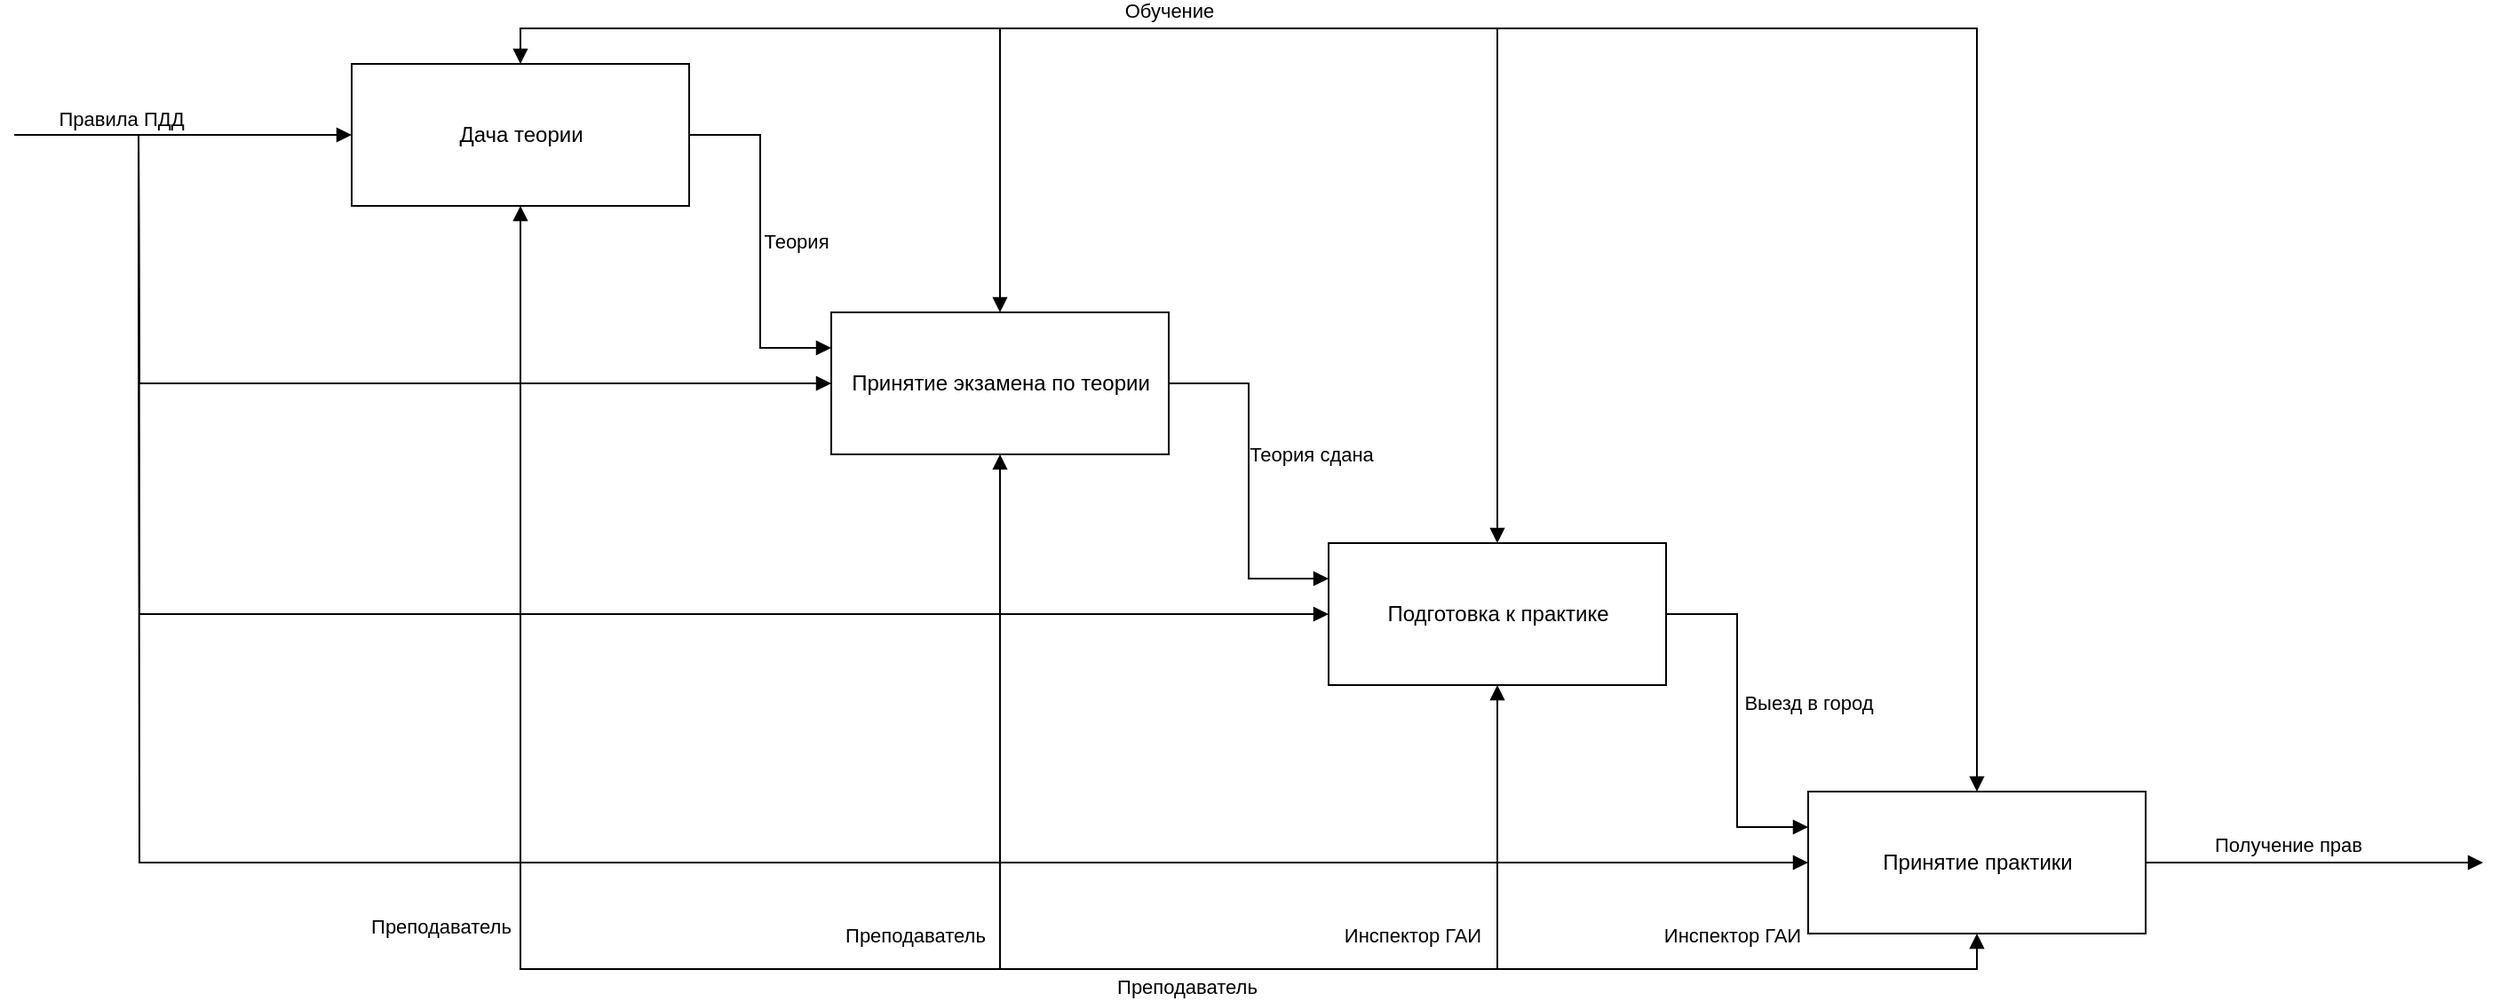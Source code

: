 <mxfile version="20.5.3" type="device"><diagram id="4-vYXm7lN5wewXKUIZjb" name="Страница 1"><mxGraphModel dx="1504" dy="378" grid="1" gridSize="10" guides="1" tooltips="1" connect="1" arrows="1" fold="1" page="1" pageScale="1" pageWidth="827" pageHeight="1169" math="0" shadow="0"><root><mxCell id="0"/><mxCell id="1" parent="0"/><mxCell id="oaXhuNx8Ytf3IVq7eA1u-3" style="edgeStyle=orthogonalEdgeStyle;rounded=0;orthogonalLoop=1;jettySize=auto;html=1;exitX=0;exitY=0.5;exitDx=0;exitDy=0;endArrow=none;endFill=0;startArrow=block;startFill=1;" parent="1" source="oaXhuNx8Ytf3IVq7eA1u-1" edge="1"><mxGeometry relative="1" as="geometry"><mxPoint x="-70" y="240" as="targetPoint"/></mxGeometry></mxCell><mxCell id="oaXhuNx8Ytf3IVq7eA1u-8" value="Правила ПДД" style="edgeLabel;html=1;align=center;verticalAlign=middle;resizable=0;points=[];" parent="oaXhuNx8Ytf3IVq7eA1u-3" vertex="1" connectable="0"><mxGeometry x="0.232" y="-3" relative="1" as="geometry"><mxPoint x="-13" y="-7" as="offset"/></mxGeometry></mxCell><mxCell id="oaXhuNx8Ytf3IVq7eA1u-10" style="edgeStyle=orthogonalEdgeStyle;rounded=0;orthogonalLoop=1;jettySize=auto;html=1;exitX=0.5;exitY=0;exitDx=0;exitDy=0;startArrow=block;startFill=1;endArrow=block;endFill=1;entryX=0.5;entryY=0;entryDx=0;entryDy=0;" parent="1" source="oaXhuNx8Ytf3IVq7eA1u-1" target="oaXhuNx8Ytf3IVq7eA1u-6" edge="1"><mxGeometry relative="1" as="geometry"><mxPoint x="1117" y="160" as="targetPoint"/></mxGeometry></mxCell><mxCell id="oaXhuNx8Ytf3IVq7eA1u-11" value="Обучение" style="edgeLabel;html=1;align=center;verticalAlign=middle;resizable=0;points=[];" parent="oaXhuNx8Ytf3IVq7eA1u-10" vertex="1" connectable="0"><mxGeometry x="-0.402" y="3" relative="1" as="geometry"><mxPoint x="5" y="-7" as="offset"/></mxGeometry></mxCell><mxCell id="oaXhuNx8Ytf3IVq7eA1u-24" style="edgeStyle=orthogonalEdgeStyle;rounded=0;orthogonalLoop=1;jettySize=auto;html=1;exitX=1;exitY=0.5;exitDx=0;exitDy=0;entryX=0;entryY=0.25;entryDx=0;entryDy=0;startArrow=none;startFill=0;endArrow=block;endFill=1;" parent="1" source="oaXhuNx8Ytf3IVq7eA1u-1" target="oaXhuNx8Ytf3IVq7eA1u-4" edge="1"><mxGeometry relative="1" as="geometry"/></mxCell><mxCell id="RH-XVd-XVVp1uxE-oXv3-3" value="Теория" style="edgeLabel;html=1;align=center;verticalAlign=middle;resizable=0;points=[];" parent="oaXhuNx8Ytf3IVq7eA1u-24" vertex="1" connectable="0"><mxGeometry x="-0.1" y="-1" relative="1" as="geometry"><mxPoint x="21" y="10" as="offset"/></mxGeometry></mxCell><mxCell id="oaXhuNx8Ytf3IVq7eA1u-1" value="Дача теории" style="html=1;" parent="1" vertex="1"><mxGeometry x="120" y="200" width="190" height="80" as="geometry"/></mxCell><mxCell id="oaXhuNx8Ytf3IVq7eA1u-15" style="edgeStyle=orthogonalEdgeStyle;rounded=0;orthogonalLoop=1;jettySize=auto;html=1;exitX=0.5;exitY=0;exitDx=0;exitDy=0;startArrow=block;startFill=1;endArrow=none;endFill=0;" parent="1" source="oaXhuNx8Ytf3IVq7eA1u-4" edge="1"><mxGeometry relative="1" as="geometry"><mxPoint x="485" y="180" as="targetPoint"/></mxGeometry></mxCell><mxCell id="oaXhuNx8Ytf3IVq7eA1u-21" style="edgeStyle=orthogonalEdgeStyle;rounded=0;orthogonalLoop=1;jettySize=auto;html=1;exitX=0.5;exitY=1;exitDx=0;exitDy=0;startArrow=block;startFill=1;endArrow=none;endFill=0;" parent="1" source="oaXhuNx8Ytf3IVq7eA1u-4" edge="1"><mxGeometry relative="1" as="geometry"><mxPoint x="485" y="710" as="targetPoint"/></mxGeometry></mxCell><mxCell id="oaXhuNx8Ytf3IVq7eA1u-23" style="edgeStyle=orthogonalEdgeStyle;rounded=0;orthogonalLoop=1;jettySize=auto;html=1;exitX=0;exitY=0.5;exitDx=0;exitDy=0;startArrow=block;startFill=1;endArrow=none;endFill=0;" parent="1" source="oaXhuNx8Ytf3IVq7eA1u-4" edge="1"><mxGeometry relative="1" as="geometry"><mxPoint y="240" as="targetPoint"/></mxGeometry></mxCell><mxCell id="oaXhuNx8Ytf3IVq7eA1u-25" style="edgeStyle=orthogonalEdgeStyle;rounded=0;orthogonalLoop=1;jettySize=auto;html=1;exitX=1;exitY=0.5;exitDx=0;exitDy=0;entryX=0;entryY=0.25;entryDx=0;entryDy=0;startArrow=none;startFill=0;endArrow=block;endFill=1;" parent="1" source="oaXhuNx8Ytf3IVq7eA1u-4" target="oaXhuNx8Ytf3IVq7eA1u-5" edge="1"><mxGeometry relative="1" as="geometry"/></mxCell><mxCell id="RH-XVd-XVVp1uxE-oXv3-5" value="Теория сдана" style="edgeLabel;html=1;align=center;verticalAlign=middle;resizable=0;points=[];" parent="oaXhuNx8Ytf3IVq7eA1u-25" vertex="1" connectable="0"><mxGeometry x="-0.13" y="-2" relative="1" as="geometry"><mxPoint x="37" y="-2" as="offset"/></mxGeometry></mxCell><mxCell id="oaXhuNx8Ytf3IVq7eA1u-4" value="Принятие экзамена по теории" style="html=1;" parent="1" vertex="1"><mxGeometry x="390" y="340" width="190" height="80" as="geometry"/></mxCell><mxCell id="oaXhuNx8Ytf3IVq7eA1u-17" style="edgeStyle=orthogonalEdgeStyle;rounded=0;orthogonalLoop=1;jettySize=auto;html=1;exitX=0.5;exitY=0;exitDx=0;exitDy=0;startArrow=block;startFill=1;endArrow=none;endFill=0;" parent="1" source="oaXhuNx8Ytf3IVq7eA1u-5" edge="1"><mxGeometry relative="1" as="geometry"><mxPoint x="765" y="180" as="targetPoint"/></mxGeometry></mxCell><mxCell id="oaXhuNx8Ytf3IVq7eA1u-19" style="edgeStyle=orthogonalEdgeStyle;rounded=0;orthogonalLoop=1;jettySize=auto;html=1;exitX=0.5;exitY=1;exitDx=0;exitDy=0;startArrow=block;startFill=1;endArrow=none;endFill=0;" parent="1" source="oaXhuNx8Ytf3IVq7eA1u-5" edge="1"><mxGeometry relative="1" as="geometry"><mxPoint x="765" y="710" as="targetPoint"/></mxGeometry></mxCell><mxCell id="oaXhuNx8Ytf3IVq7eA1u-26" style="edgeStyle=orthogonalEdgeStyle;rounded=0;orthogonalLoop=1;jettySize=auto;html=1;exitX=1;exitY=0.5;exitDx=0;exitDy=0;entryX=0;entryY=0.25;entryDx=0;entryDy=0;startArrow=none;startFill=0;endArrow=block;endFill=1;" parent="1" source="oaXhuNx8Ytf3IVq7eA1u-5" target="oaXhuNx8Ytf3IVq7eA1u-6" edge="1"><mxGeometry relative="1" as="geometry"/></mxCell><mxCell id="RH-XVd-XVVp1uxE-oXv3-6" value="Выезд в город" style="edgeLabel;html=1;align=center;verticalAlign=middle;resizable=0;points=[];" parent="oaXhuNx8Ytf3IVq7eA1u-26" vertex="1" connectable="0"><mxGeometry x="-0.21" y="2" relative="1" as="geometry"><mxPoint x="38" y="11" as="offset"/></mxGeometry></mxCell><mxCell id="oaXhuNx8Ytf3IVq7eA1u-30" style="edgeStyle=orthogonalEdgeStyle;rounded=0;orthogonalLoop=1;jettySize=auto;html=1;exitX=0;exitY=0.5;exitDx=0;exitDy=0;startArrow=block;startFill=1;endArrow=none;endFill=0;" parent="1" source="oaXhuNx8Ytf3IVq7eA1u-5" edge="1"><mxGeometry relative="1" as="geometry"><mxPoint y="240" as="targetPoint"/></mxGeometry></mxCell><mxCell id="oaXhuNx8Ytf3IVq7eA1u-5" value="Подготовка к практике" style="html=1;" parent="1" vertex="1"><mxGeometry x="670" y="470" width="190" height="80" as="geometry"/></mxCell><mxCell id="oaXhuNx8Ytf3IVq7eA1u-12" style="edgeStyle=orthogonalEdgeStyle;rounded=0;orthogonalLoop=1;jettySize=auto;html=1;exitX=0.5;exitY=1;exitDx=0;exitDy=0;startArrow=block;startFill=1;endArrow=block;endFill=1;" parent="1" source="oaXhuNx8Ytf3IVq7eA1u-6" target="oaXhuNx8Ytf3IVq7eA1u-1" edge="1"><mxGeometry relative="1" as="geometry"/></mxCell><mxCell id="oaXhuNx8Ytf3IVq7eA1u-13" value="Преподаватель" style="edgeLabel;html=1;align=center;verticalAlign=middle;resizable=0;points=[];" parent="oaXhuNx8Ytf3IVq7eA1u-12" vertex="1" connectable="0"><mxGeometry x="-0.241" relative="1" as="geometry"><mxPoint x="17" y="10" as="offset"/></mxGeometry></mxCell><mxCell id="RH-XVd-XVVp1uxE-oXv3-1" value="Преподаватель" style="edgeLabel;html=1;align=center;verticalAlign=middle;resizable=0;points=[];" parent="oaXhuNx8Ytf3IVq7eA1u-12" vertex="1" connectable="0"><mxGeometry x="0.361" y="1" relative="1" as="geometry"><mxPoint x="-44" as="offset"/></mxGeometry></mxCell><mxCell id="oaXhuNx8Ytf3IVq7eA1u-28" style="edgeStyle=orthogonalEdgeStyle;rounded=0;orthogonalLoop=1;jettySize=auto;html=1;exitX=0;exitY=0.5;exitDx=0;exitDy=0;startArrow=block;startFill=1;endArrow=none;endFill=0;" parent="1" source="oaXhuNx8Ytf3IVq7eA1u-6" edge="1"><mxGeometry relative="1" as="geometry"><mxPoint y="240" as="targetPoint"/></mxGeometry></mxCell><mxCell id="oaXhuNx8Ytf3IVq7eA1u-32" style="edgeStyle=orthogonalEdgeStyle;rounded=0;orthogonalLoop=1;jettySize=auto;html=1;exitX=1;exitY=0.5;exitDx=0;exitDy=0;startArrow=none;startFill=0;endArrow=block;endFill=1;" parent="1" source="oaXhuNx8Ytf3IVq7eA1u-6" edge="1"><mxGeometry relative="1" as="geometry"><mxPoint x="1320" y="650" as="targetPoint"/></mxGeometry></mxCell><mxCell id="oaXhuNx8Ytf3IVq7eA1u-33" value="Получение прав" style="edgeLabel;html=1;align=center;verticalAlign=middle;resizable=0;points=[];" parent="oaXhuNx8Ytf3IVq7eA1u-32" vertex="1" connectable="0"><mxGeometry x="-0.39" y="3" relative="1" as="geometry"><mxPoint x="22" y="-7" as="offset"/></mxGeometry></mxCell><mxCell id="oaXhuNx8Ytf3IVq7eA1u-6" value="Принятие практики" style="html=1;" parent="1" vertex="1"><mxGeometry x="940" y="610" width="190" height="80" as="geometry"/></mxCell><mxCell id="RH-XVd-XVVp1uxE-oXv3-2" value="Преподаватель" style="edgeLabel;html=1;align=center;verticalAlign=middle;resizable=0;points=[];" parent="1" vertex="1" connectable="0"><mxGeometry x="350" y="700" as="geometry"><mxPoint x="87" y="-9" as="offset"/></mxGeometry></mxCell><mxCell id="RH-XVd-XVVp1uxE-oXv3-4" value="Инспектор ГАИ" style="edgeLabel;html=1;align=center;verticalAlign=middle;resizable=0;points=[];" parent="1" vertex="1" connectable="0"><mxGeometry x="630" y="700" as="geometry"><mxPoint x="87" y="-9" as="offset"/></mxGeometry></mxCell><mxCell id="RH-XVd-XVVp1uxE-oXv3-7" value="Инспектор ГАИ" style="edgeLabel;html=1;align=center;verticalAlign=middle;resizable=0;points=[];" parent="1" vertex="1" connectable="0"><mxGeometry x="810" y="700" as="geometry"><mxPoint x="87" y="-9" as="offset"/></mxGeometry></mxCell></root></mxGraphModel></diagram></mxfile>